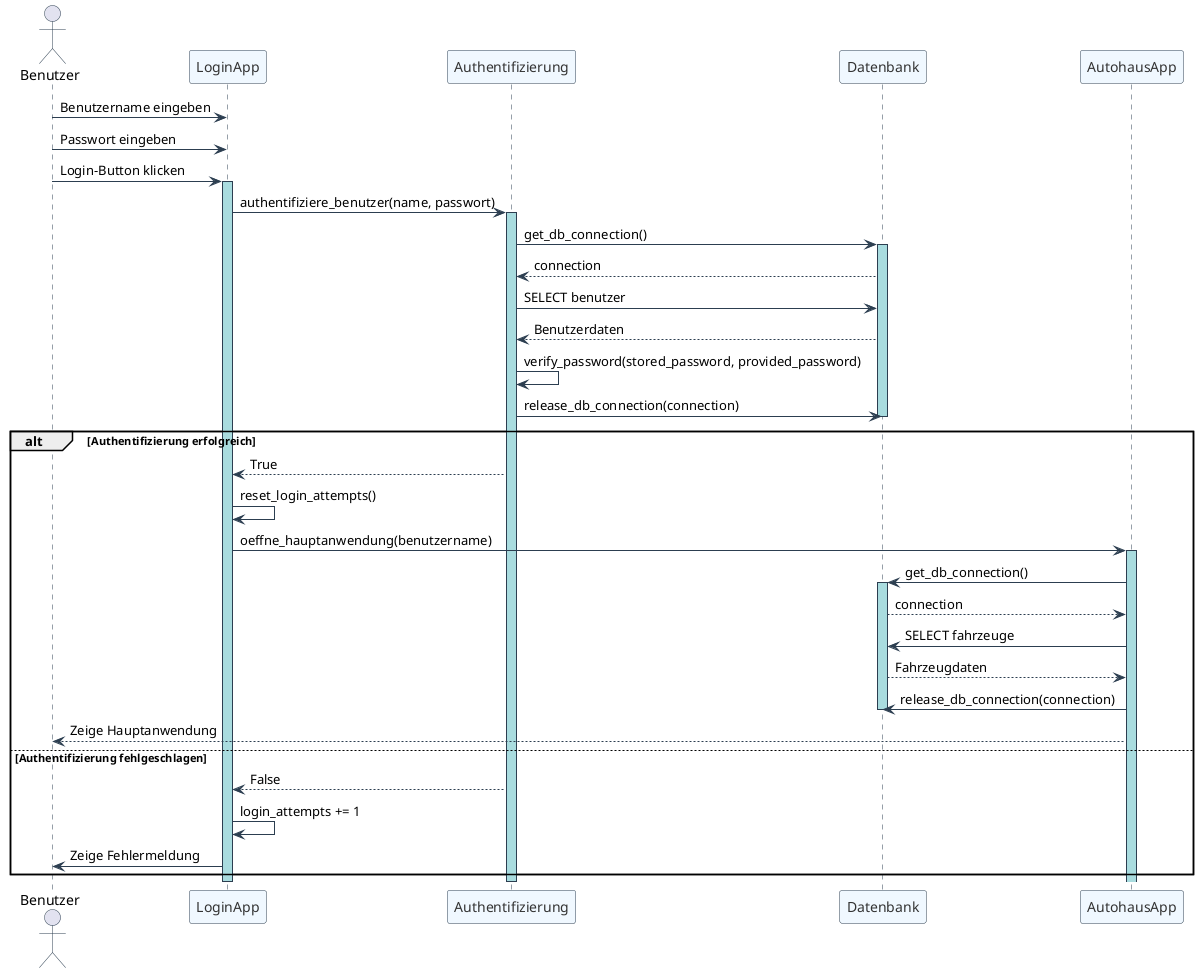 @startuml Sequenzdiagramm_Login

' Farbdefinitionen
skinparam sequence {
  ArrowColor #2c3e50
  ActorBorderColor #2c3e50
  LifeLineBorderColor #2c3e50
  LifeLineBackgroundColor #A9DCDF
  ParticipantBorderColor #2c3e50
  ParticipantBackgroundColor #f0f8ff
  ParticipantFontColor #333333
}

actor Benutzer
participant "LoginApp" as Login
participant "Authentifizierung" as Auth
participant "Datenbank" as DB
participant "AutohausApp" as App

Benutzer -> Login: Benutzername eingeben
Benutzer -> Login: Passwort eingeben
Benutzer -> Login: Login-Button klicken

activate Login
Login -> Auth: authentifiziere_benutzer(name, passwort)
activate Auth

Auth -> DB: get_db_connection()
activate DB
DB --> Auth: connection
Auth -> DB: SELECT benutzer
DB --> Auth: Benutzerdaten
Auth -> Auth: verify_password(stored_password, provided_password)
Auth -> DB: release_db_connection(connection)
deactivate DB

alt Authentifizierung erfolgreich
    Auth --> Login: True
    Login -> Login: reset_login_attempts()
    Login -> App: oeffne_hauptanwendung(benutzername)
    activate App
    App -> DB: get_db_connection()
    activate DB
    DB --> App: connection
    App -> DB: SELECT fahrzeuge
    DB --> App: Fahrzeugdaten
    App -> DB: release_db_connection(connection)
    deactivate DB
    App --> Benutzer: Zeige Hauptanwendung
else Authentifizierung fehlgeschlagen
    Auth --> Login: False
    Login -> Login: login_attempts += 1
    Login -> Benutzer: Zeige Fehlermeldung
end
deactivate Auth
deactivate Login

@enduml
